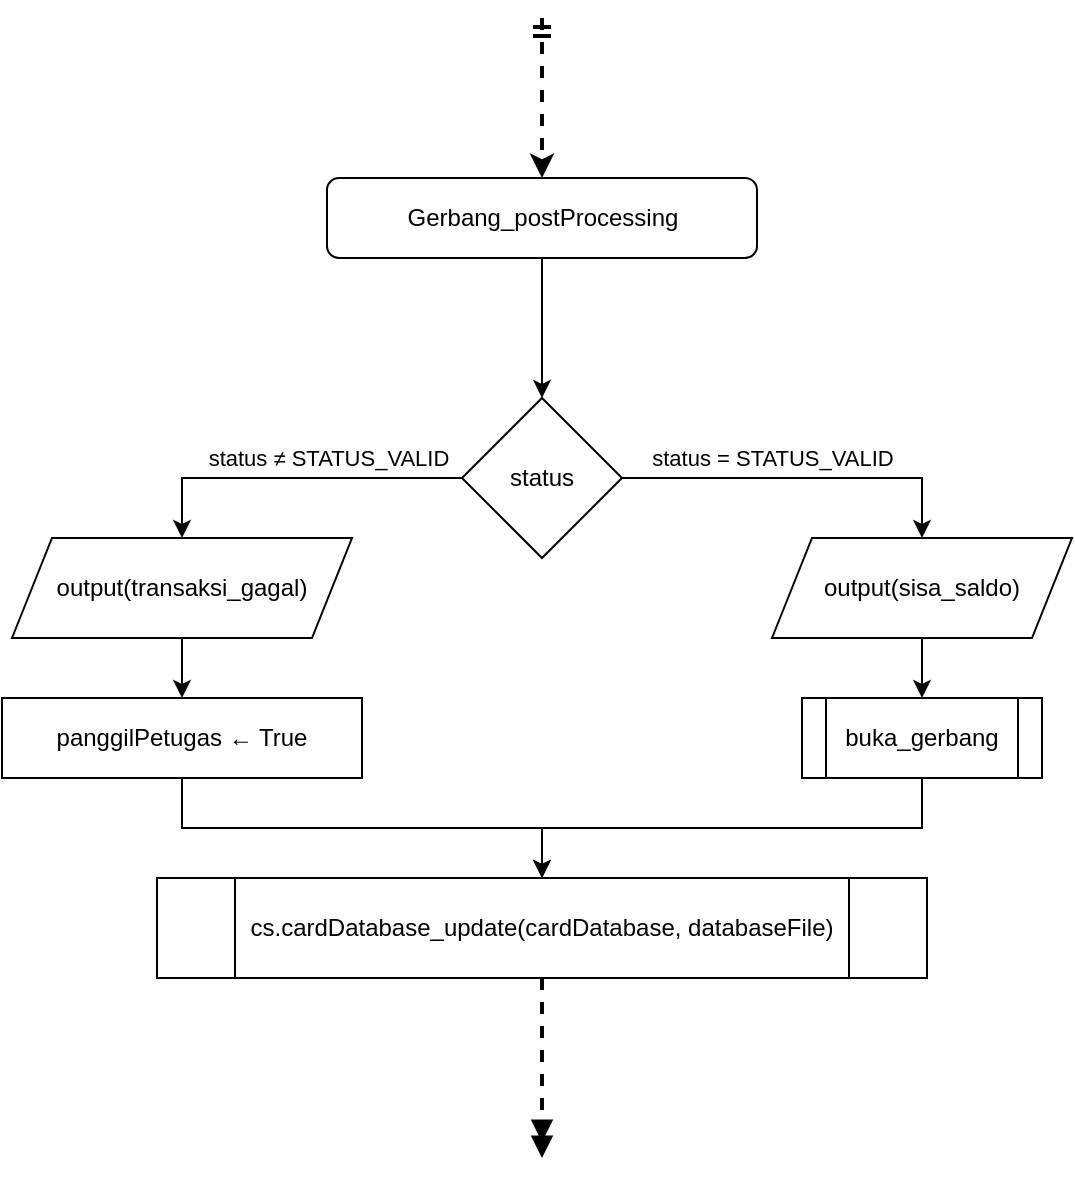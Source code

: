 <mxfile version="26.2.15">
  <diagram name="Page-1" id="iphL5tqgXvHxLbxe0Wab">
    <mxGraphModel dx="786" dy="524" grid="1" gridSize="10" guides="1" tooltips="1" connect="1" arrows="1" fold="1" page="1" pageScale="1" pageWidth="850" pageHeight="1100" math="0" shadow="0">
      <root>
        <mxCell id="0" />
        <mxCell id="1" parent="0" />
        <mxCell id="D2agylSSwG6apPvOPoPM-24" style="edgeStyle=orthogonalEdgeStyle;rounded=0;orthogonalLoop=1;jettySize=auto;html=1;exitX=0.5;exitY=1;exitDx=0;exitDy=0;entryX=0.5;entryY=0;entryDx=0;entryDy=0;" parent="1" source="D2agylSSwG6apPvOPoPM-1" target="D2agylSSwG6apPvOPoPM-2" edge="1">
          <mxGeometry relative="1" as="geometry" />
        </mxCell>
        <mxCell id="D2agylSSwG6apPvOPoPM-1" value="Gerbang_postProcessing" style="rounded=1;whiteSpace=wrap;html=1;" parent="1" vertex="1">
          <mxGeometry x="277.5" y="150" width="215" height="40" as="geometry" />
        </mxCell>
        <mxCell id="D2agylSSwG6apPvOPoPM-15" style="edgeStyle=orthogonalEdgeStyle;rounded=0;orthogonalLoop=1;jettySize=auto;html=1;exitX=1;exitY=0.5;exitDx=0;exitDy=0;entryX=0.5;entryY=0;entryDx=0;entryDy=0;" parent="1" source="D2agylSSwG6apPvOPoPM-2" target="D2agylSSwG6apPvOPoPM-14" edge="1">
          <mxGeometry relative="1" as="geometry" />
        </mxCell>
        <mxCell id="D2agylSSwG6apPvOPoPM-25" value="status = STATUS_VALID" style="edgeLabel;html=1;align=center;verticalAlign=middle;resizable=0;points=[];" parent="D2agylSSwG6apPvOPoPM-15" vertex="1" connectable="0">
          <mxGeometry x="-0.544" y="5" relative="1" as="geometry">
            <mxPoint x="34" y="-5" as="offset" />
          </mxGeometry>
        </mxCell>
        <mxCell id="D2agylSSwG6apPvOPoPM-16" style="edgeStyle=orthogonalEdgeStyle;rounded=0;orthogonalLoop=1;jettySize=auto;html=1;exitX=0;exitY=0.5;exitDx=0;exitDy=0;entryX=0.5;entryY=0;entryDx=0;entryDy=0;" parent="1" source="D2agylSSwG6apPvOPoPM-2" target="D2agylSSwG6apPvOPoPM-13" edge="1">
          <mxGeometry relative="1" as="geometry" />
        </mxCell>
        <mxCell id="D2agylSSwG6apPvOPoPM-26" value="status ≠ STATUS_VALID" style="edgeLabel;html=1;align=center;verticalAlign=middle;resizable=0;points=[];" parent="D2agylSSwG6apPvOPoPM-16" vertex="1" connectable="0">
          <mxGeometry x="-0.212" y="1" relative="1" as="geometry">
            <mxPoint y="-11" as="offset" />
          </mxGeometry>
        </mxCell>
        <mxCell id="D2agylSSwG6apPvOPoPM-2" value="status" style="rhombus;whiteSpace=wrap;html=1;" parent="1" vertex="1">
          <mxGeometry x="345" y="260" width="80" height="80" as="geometry" />
        </mxCell>
        <mxCell id="D2agylSSwG6apPvOPoPM-22" style="edgeStyle=orthogonalEdgeStyle;rounded=0;orthogonalLoop=1;jettySize=auto;html=1;exitX=0.5;exitY=1;exitDx=0;exitDy=0;entryX=0.5;entryY=0;entryDx=0;entryDy=0;" parent="1" source="D2agylSSwG6apPvOPoPM-7" target="D2agylSSwG6apPvOPoPM-11" edge="1">
          <mxGeometry relative="1" as="geometry" />
        </mxCell>
        <mxCell id="D2agylSSwG6apPvOPoPM-7" value="buka_gerbang" style="shape=process;whiteSpace=wrap;html=1;backgroundOutline=1;" parent="1" vertex="1">
          <mxGeometry x="515" y="410" width="120" height="40" as="geometry" />
        </mxCell>
        <mxCell id="D2agylSSwG6apPvOPoPM-20" style="edgeStyle=orthogonalEdgeStyle;rounded=0;orthogonalLoop=1;jettySize=auto;html=1;exitX=0.5;exitY=1;exitDx=0;exitDy=0;entryX=0.5;entryY=0;entryDx=0;entryDy=0;" parent="1" source="D2agylSSwG6apPvOPoPM-8" target="D2agylSSwG6apPvOPoPM-11" edge="1">
          <mxGeometry relative="1" as="geometry" />
        </mxCell>
        <mxCell id="D2agylSSwG6apPvOPoPM-8" value="panggilPetugas&amp;nbsp;← True" style="rounded=0;whiteSpace=wrap;html=1;" parent="1" vertex="1">
          <mxGeometry x="115" y="410" width="180" height="40" as="geometry" />
        </mxCell>
        <mxCell id="D2agylSSwG6apPvOPoPM-11" value="cs.cardDatabase_update(cardDatabase, databaseFile)" style="shape=process;whiteSpace=wrap;html=1;backgroundOutline=1;" parent="1" vertex="1">
          <mxGeometry x="192.5" y="500" width="385" height="50" as="geometry" />
        </mxCell>
        <mxCell id="D2agylSSwG6apPvOPoPM-27" style="edgeStyle=orthogonalEdgeStyle;rounded=0;orthogonalLoop=1;jettySize=auto;html=1;exitX=0.5;exitY=1;exitDx=0;exitDy=0;endArrow=doubleBlock;endFill=1;dashed=1;strokeWidth=2;" parent="1" source="D2agylSSwG6apPvOPoPM-11" edge="1">
          <mxGeometry relative="1" as="geometry">
            <mxPoint x="385" y="640" as="targetPoint" />
            <mxPoint x="385" y="650" as="sourcePoint" />
          </mxGeometry>
        </mxCell>
        <mxCell id="D2agylSSwG6apPvOPoPM-18" style="edgeStyle=orthogonalEdgeStyle;rounded=0;orthogonalLoop=1;jettySize=auto;html=1;exitX=0.5;exitY=1;exitDx=0;exitDy=0;entryX=0.5;entryY=0;entryDx=0;entryDy=0;" parent="1" source="D2agylSSwG6apPvOPoPM-13" target="D2agylSSwG6apPvOPoPM-8" edge="1">
          <mxGeometry relative="1" as="geometry" />
        </mxCell>
        <mxCell id="D2agylSSwG6apPvOPoPM-13" value="output(transaksi_gagal)" style="shape=parallelogram;perimeter=parallelogramPerimeter;whiteSpace=wrap;html=1;fixedSize=1;" parent="1" vertex="1">
          <mxGeometry x="120" y="330" width="170" height="50" as="geometry" />
        </mxCell>
        <mxCell id="D2agylSSwG6apPvOPoPM-19" style="edgeStyle=orthogonalEdgeStyle;rounded=0;orthogonalLoop=1;jettySize=auto;html=1;exitX=0.5;exitY=1;exitDx=0;exitDy=0;entryX=0.5;entryY=0;entryDx=0;entryDy=0;" parent="1" source="D2agylSSwG6apPvOPoPM-14" target="D2agylSSwG6apPvOPoPM-7" edge="1">
          <mxGeometry relative="1" as="geometry" />
        </mxCell>
        <mxCell id="D2agylSSwG6apPvOPoPM-14" value="output(sisa_saldo)" style="shape=parallelogram;perimeter=parallelogramPerimeter;whiteSpace=wrap;html=1;fixedSize=1;" parent="1" vertex="1">
          <mxGeometry x="500" y="330" width="150" height="50" as="geometry" />
        </mxCell>
        <mxCell id="D2agylSSwG6apPvOPoPM-28" value="" style="endArrow=classic;html=1;rounded=0;entryX=0.5;entryY=0;entryDx=0;entryDy=0;dashed=1;startArrow=ERmandOne;startFill=0;strokeWidth=2;" parent="1" target="D2agylSSwG6apPvOPoPM-1" edge="1">
          <mxGeometry width="50" height="50" relative="1" as="geometry">
            <mxPoint x="385" y="70" as="sourcePoint" />
            <mxPoint x="430" y="60" as="targetPoint" />
          </mxGeometry>
        </mxCell>
      </root>
    </mxGraphModel>
  </diagram>
</mxfile>
